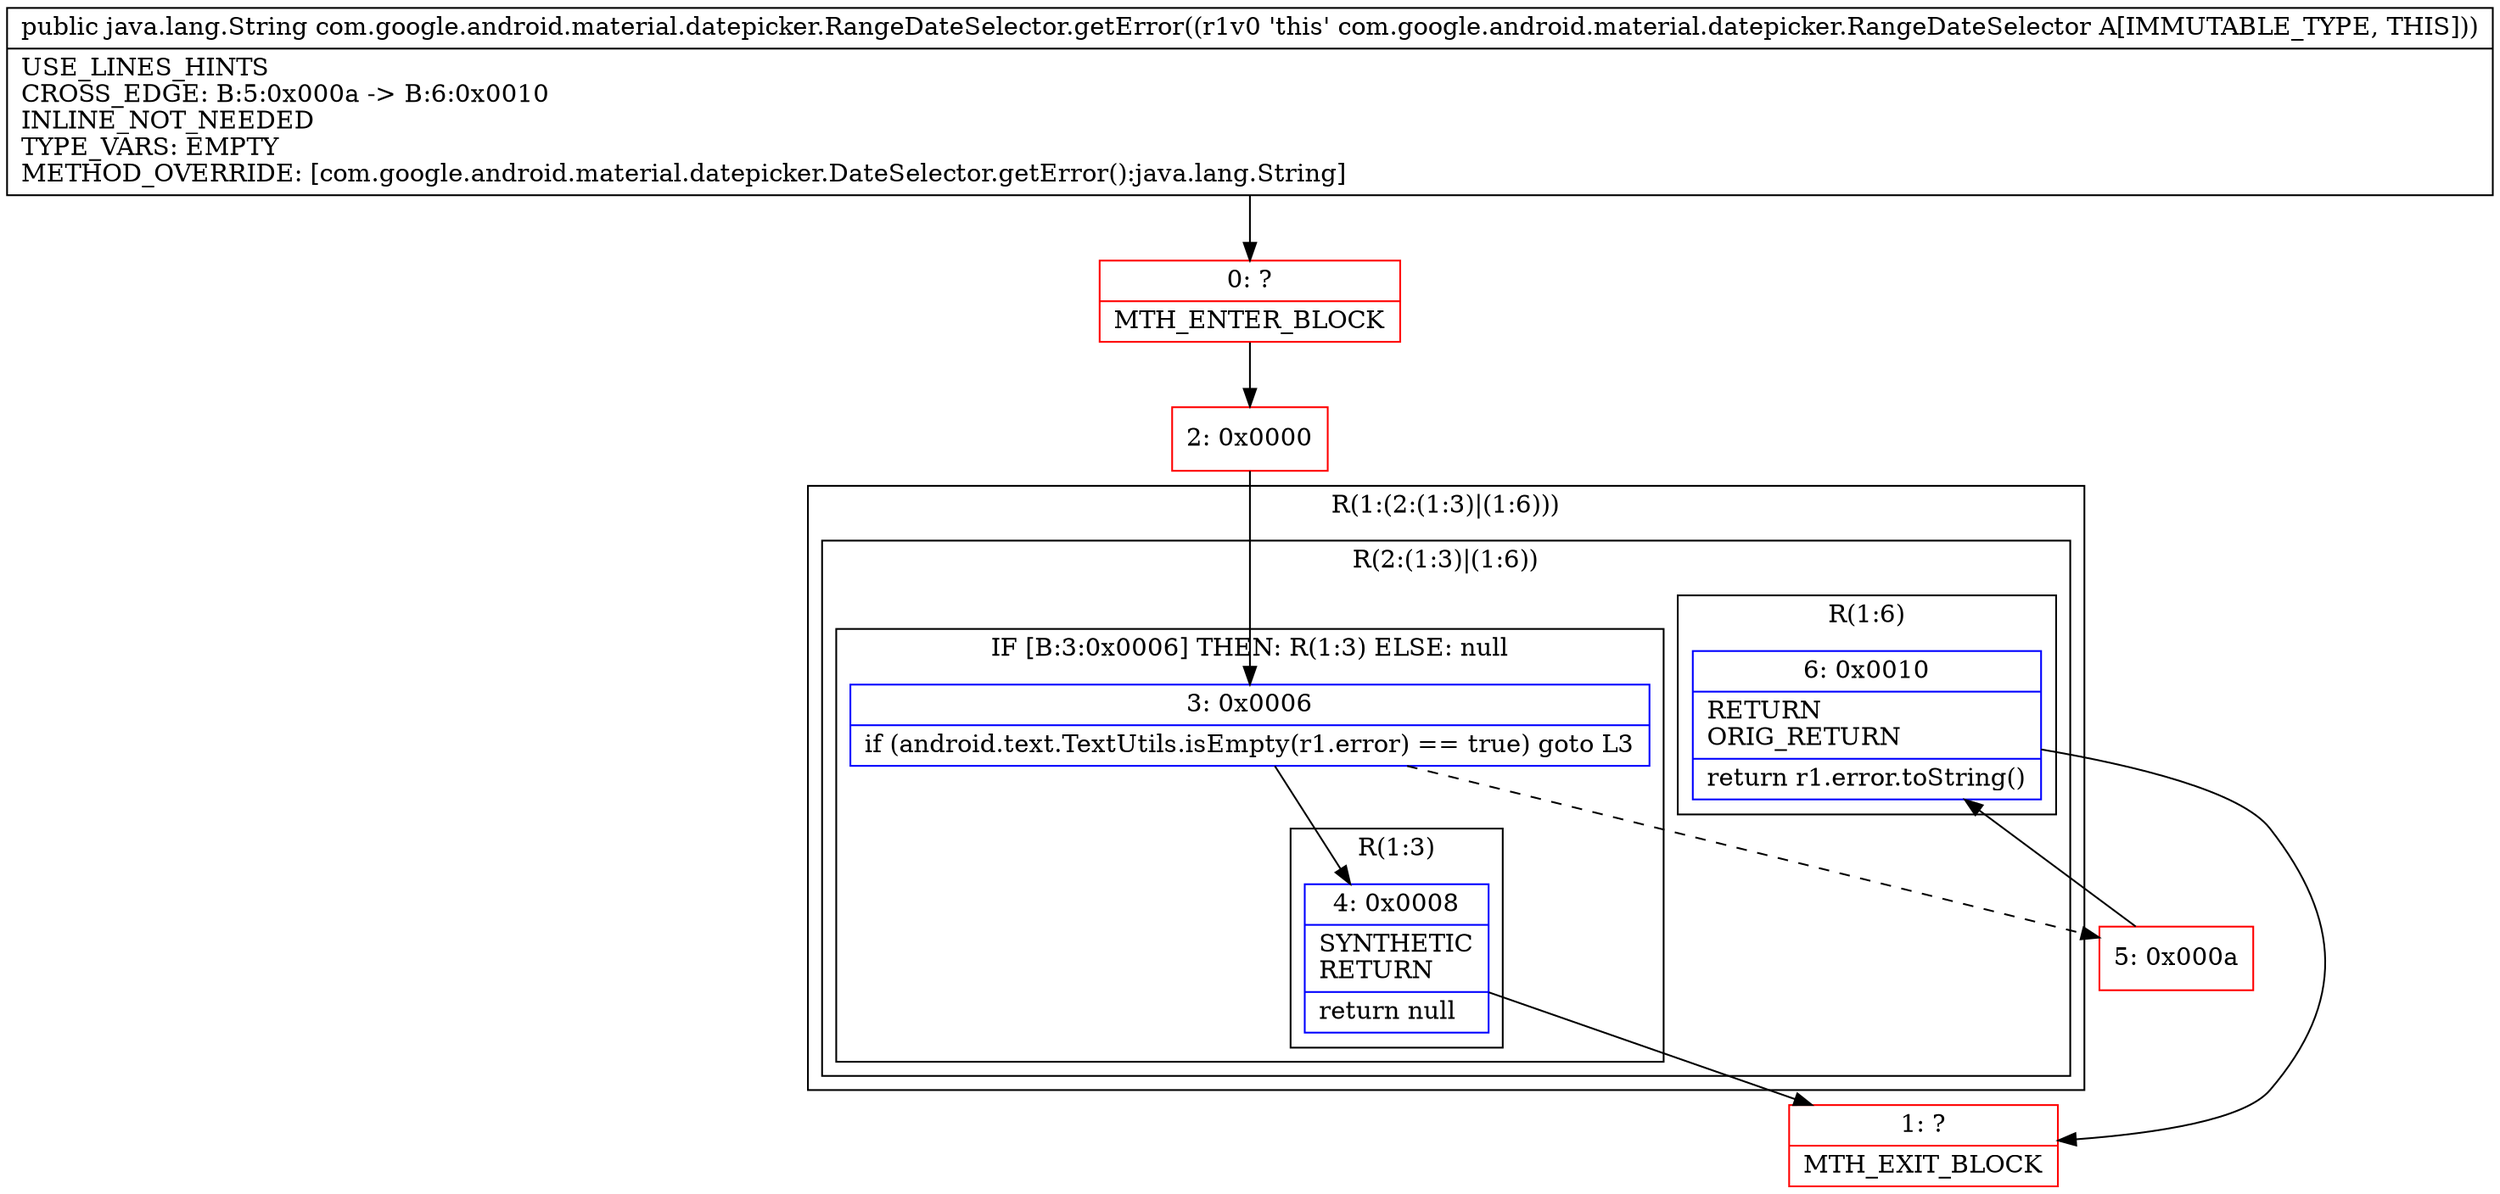 digraph "CFG forcom.google.android.material.datepicker.RangeDateSelector.getError()Ljava\/lang\/String;" {
subgraph cluster_Region_1851390026 {
label = "R(1:(2:(1:3)|(1:6)))";
node [shape=record,color=blue];
subgraph cluster_Region_1980461023 {
label = "R(2:(1:3)|(1:6))";
node [shape=record,color=blue];
subgraph cluster_IfRegion_390076037 {
label = "IF [B:3:0x0006] THEN: R(1:3) ELSE: null";
node [shape=record,color=blue];
Node_3 [shape=record,label="{3\:\ 0x0006|if (android.text.TextUtils.isEmpty(r1.error) == true) goto L3\l}"];
subgraph cluster_Region_791299130 {
label = "R(1:3)";
node [shape=record,color=blue];
Node_4 [shape=record,label="{4\:\ 0x0008|SYNTHETIC\lRETURN\l|return null\l}"];
}
}
subgraph cluster_Region_244343357 {
label = "R(1:6)";
node [shape=record,color=blue];
Node_6 [shape=record,label="{6\:\ 0x0010|RETURN\lORIG_RETURN\l|return r1.error.toString()\l}"];
}
}
}
Node_0 [shape=record,color=red,label="{0\:\ ?|MTH_ENTER_BLOCK\l}"];
Node_2 [shape=record,color=red,label="{2\:\ 0x0000}"];
Node_1 [shape=record,color=red,label="{1\:\ ?|MTH_EXIT_BLOCK\l}"];
Node_5 [shape=record,color=red,label="{5\:\ 0x000a}"];
MethodNode[shape=record,label="{public java.lang.String com.google.android.material.datepicker.RangeDateSelector.getError((r1v0 'this' com.google.android.material.datepicker.RangeDateSelector A[IMMUTABLE_TYPE, THIS]))  | USE_LINES_HINTS\lCROSS_EDGE: B:5:0x000a \-\> B:6:0x0010\lINLINE_NOT_NEEDED\lTYPE_VARS: EMPTY\lMETHOD_OVERRIDE: [com.google.android.material.datepicker.DateSelector.getError():java.lang.String]\l}"];
MethodNode -> Node_0;Node_3 -> Node_4;
Node_3 -> Node_5[style=dashed];
Node_4 -> Node_1;
Node_6 -> Node_1;
Node_0 -> Node_2;
Node_2 -> Node_3;
Node_5 -> Node_6;
}

